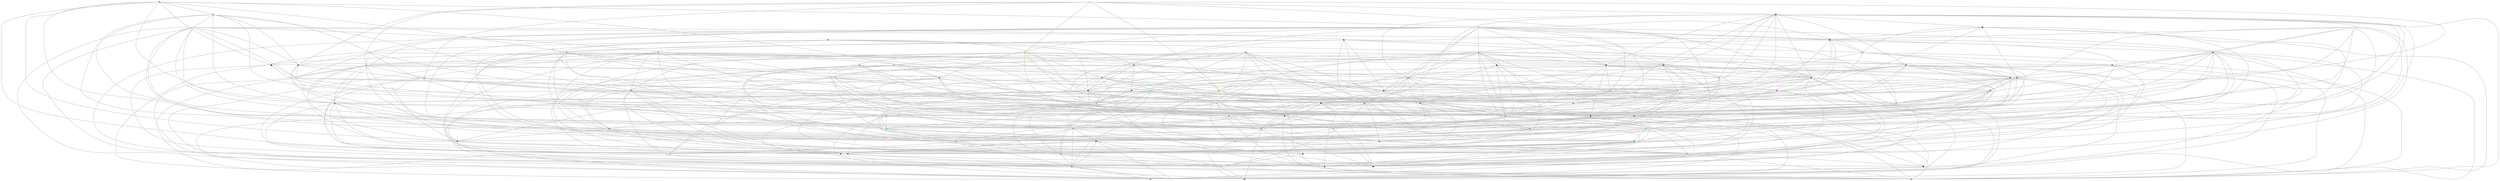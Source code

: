 graph {
	0 [color="#B6B2EB" shape=point]
	1 [color="#7C8F18" shape=point]
	2 [color="#D813F3" shape=point]
	3 [color="#E1CFB3" shape=point]
	4 [color="#9D7D67" shape=point]
	5 [color="#D76447" shape=point]
	6 [color="#EA4850" shape=point]
	7 [color="#356174" shape=point]
	8 [color="#F5C24D" shape=point]
	9 [color="#181EBA" shape=point]
	10 [color="#F4AB21" shape=point]
	11 [color="#6506E1" shape=point]
	12 [color="#FCCD9B" shape=point]
	13 [color="#6A089D" shape=point]
	14 [color="#40AE7D" shape=point]
	15 [color="#EDF457" shape=point]
	16 [color="#493519" shape=point]
	17 [color="#8E80F7" shape=point]
	18 [color="#16881D" shape=point]
	19 [color="#C1EA8A" shape=point]
	20 [color="#ED1ABD" shape=point]
	21 [color="#02432F" shape=point]
	22 [color="#0F4B32" shape=point]
	23 [color="#5B37B1" shape=point]
	24 [color="#F66473" shape=point]
	25 [color="#55EA45" shape=point]
	26 [color="#B8A8A5" shape=point]
	27 [color="#20E5F9" shape=point]
	28 [color="#B010B2" shape=point]
	29 [color="#C87FC9" shape=point]
	30 [color="#235EF3" shape=point]
	31 [color="#499D46" shape=point]
	32 [color="#038A93" shape=point]
	33 [color="#A4A962" shape=point]
	34 [color="#8C26E2" shape=point]
	35 [color="#3A201A" shape=point]
	36 [color="#827C60" shape=point]
	37 [color="#47A208" shape=point]
	38 [color="#640EA4" shape=point]
	39 [color="#38F391" shape=point]
	40 [color="#2147AE" shape=point]
	41 [color="#DA26EC" shape=point]
	42 [color="#2D2D76" shape=point]
	43 [color="#C7F473" shape=point]
	44 [color="#183AFB" shape=point]
	45 [color="#E58A80" shape=point]
	46 [color="#C4DDE7" shape=point]
	47 [color="#81E295" shape=point]
	48 [color="#FCD6EE" shape=point]
	49 [color="#EDA7AF" shape=point]
	50 [color="#EFB032" shape=point]
	51 [color="#954B51" shape=point]
	52 [color="#CF5566" shape=point]
	53 [color="#9345B4" shape=point]
	54 [color="#D3626A" shape=point]
	55 [color="#5A612B" shape=point]
	56 [color="#4339A3" shape=point]
	57 [color="#26DDE7" shape=point]
	58 [color="#D9F3B2" shape=point]
	59 [color="#FC6F5E" shape=point]
	60 [color="#22F578" shape=point]
	61 [color="#2E884F" shape=point]
	62 [color="#58CDAD" shape=point]
	63 [color="#9BA72B" shape=point]
	64 [color="#927EAC" shape=point]
	65 [color="#B571FB" shape=point]
	66 [color="#42253B" shape=point]
	67 [color="#EB82E4" shape=point]
	68 [color="#E7D2F9" shape=point]
	69 [color="#AF2AF0" shape=point]
	70 [color="#38C28F" shape=point]
	71 [color="#3C485A" shape=point]
	72 [color="#B47C9D" shape=point]
	73 [color="#397F46" shape=point]
	74 [color="#5F2D45" shape=point]
	75 [color="#FA19CC" shape=point]
	76 [color="#DD6F69" shape=point]
	77 [color="#B37990" shape=point]
	78 [color="#6745D2" shape=point]
	79 [color="#002FEF" shape=point]
	80 [color="#E6974F" shape=point]
	81 [color="#E2EC9E" shape=point]
	82 [color="#7D1B7F" shape=point]
	83 [color="#61E378" shape=point]
	84 [color="#CE4575" shape=point]
	85 [color="#16F031" shape=point]
	86 [color="#A6260C" shape=point]
	87 [color="#456E42" shape=point]
	88 [color="#375180" shape=point]
	89 [color="#437CF1" shape=point]
	90 [color="#D789BE" shape=point]
	91 [color="#1830F7" shape=point]
	92 [color="#339263" shape=point]
	93 [color="#4043D0" shape=point]
	94 [color="#53196E" shape=point]
	95 [color="#E2843E" shape=point]
	96 [color="#700200" shape=point]
	97 [color="#02F039" shape=point]
	98 [color="#84799B" shape=point]
	99 [color="#FFE5C5" shape=point]
	0 -- 8 [color=gray]
	0 -- 14 [color=gray]
	0 -- 20 [color=gray]
	0 -- 21 [color=gray]
	0 -- 22 [color=gray]
	0 -- 30 [color=gray]
	0 -- 36 [color=gray]
	0 -- 47 [color=gray]
	0 -- 48 [color=gray]
	0 -- 56 [color=gray]
	0 -- 58 [color=gray]
	0 -- 59 [color=gray]
	0 -- 60 [color=gray]
	0 -- 65 [color=gray]
	0 -- 93 [color=gray]
	0 -- 95 [color=gray]
	0 -- 99 [color=gray]
	1 -- 4 [color=gray]
	1 -- 17 [color=gray]
	1 -- 24 [color=gray]
	1 -- 30 [color=gray]
	1 -- 35 [color=gray]
	1 -- 61 [color=gray]
	1 -- 69 [color=gray]
	1 -- 91 [color=gray]
	1 -- 96 [color=gray]
	2 -- 17 [color=gray]
	2 -- 18 [color=gray]
	2 -- 32 [color=gray]
	2 -- 42 [color=gray]
	2 -- 66 [color=gray]
	2 -- 77 [color=gray]
	2 -- 82 [color=gray]
	2 -- 92 [color=gray]
	3 -- 9 [color=gray]
	3 -- 10 [color=gray]
	3 -- 33 [color=gray]
	3 -- 40 [color=gray]
	3 -- 44 [color=gray]
	3 -- 45 [color=gray]
	3 -- 50 [color=gray]
	3 -- 60 [color=gray]
	4 -- 8 [color=gray]
	4 -- 19 [color=gray]
	4 -- 31 [color=gray]
	4 -- 40 [color=gray]
	4 -- 57 [color=gray]
	4 -- 61 [color=gray]
	4 -- 72 [color=gray]
	4 -- 73 [color=gray]
	5 -- 36 [color=gray]
	5 -- 43 [color=gray]
	5 -- 65 [color=gray]
	5 -- 71 [color=gray]
	5 -- 93 [color=gray]
	6 -- 12 [color=gray]
	6 -- 25 [color=gray]
	6 -- 32 [color=gray]
	6 -- 33 [color=gray]
	6 -- 50 [color=gray]
	6 -- 52 [color=gray]
	6 -- 54 [color=gray]
	6 -- 57 [color=gray]
	6 -- 73 [color=gray]
	6 -- 77 [color=gray]
	6 -- 91 [color=gray]
	7 -- 24 [color=gray]
	7 -- 31 [color=gray]
	7 -- 37 [color=gray]
	7 -- 56 [color=gray]
	7 -- 60 [color=gray]
	7 -- 67 [color=gray]
	7 -- 81 [color=gray]
	7 -- 92 [color=gray]
	8 -- 28 [color=gray]
	8 -- 33 [color=gray]
	8 -- 40 [color=gray]
	8 -- 46 [color=gray]
	8 -- 67 [color=gray]
	8 -- 72 [color=gray]
	9 -- 11 [color=gray]
	9 -- 13 [color=gray]
	9 -- 18 [color=gray]
	9 -- 21 [color=gray]
	9 -- 25 [color=gray]
	9 -- 36 [color=gray]
	9 -- 44 [color=gray]
	9 -- 47 [color=gray]
	9 -- 54 [color=gray]
	9 -- 59 [color=gray]
	9 -- 64 [color=gray]
	9 -- 66 [color=gray]
	9 -- 67 [color=gray]
	9 -- 80 [color=gray]
	9 -- 88 [color=gray]
	9 -- 98 [color=gray]
	10 -- 13 [color=gray]
	10 -- 26 [color=gray]
	10 -- 31 [color=gray]
	10 -- 35 [color=gray]
	10 -- 37 [color=gray]
	10 -- 44 [color=gray]
	10 -- 53 [color=gray]
	10 -- 66 [color=gray]
	10 -- 72 [color=gray]
	10 -- 84 [color=gray]
	10 -- 91 [color=gray]
	11 -- 22 [color=gray]
	11 -- 23 [color=gray]
	11 -- 24 [color=gray]
	11 -- 55 [color=gray]
	11 -- 79 [color=gray]
	11 -- 93 [color=gray]
	11 -- 98 [color=gray]
	12 -- 38 [color=gray]
	12 -- 39 [color=gray]
	12 -- 49 [color=gray]
	12 -- 56 [color=gray]
	12 -- 59 [color=gray]
	12 -- 84 [color=gray]
	12 -- 85 [color=gray]
	12 -- 86 [color=gray]
	12 -- 89 [color=gray]
	13 -- 27 [color=gray]
	13 -- 63 [color=gray]
	13 -- 66 [color=gray]
	13 -- 67 [color=gray]
	13 -- 82 [color=gray]
	13 -- 89 [color=gray]
	14 -- 16 [color=gray]
	14 -- 21 [color=gray]
	14 -- 26 [color=gray]
	14 -- 34 [color=gray]
	14 -- 36 [color=gray]
	14 -- 42 [color=gray]
	14 -- 54 [color=gray]
	14 -- 57 [color=gray]
	14 -- 70 [color=gray]
	14 -- 75 [color=gray]
	14 -- 78 [color=gray]
	14 -- 87 [color=gray]
	14 -- 92 [color=gray]
	15 -- 20 [color=gray]
	15 -- 22 [color=gray]
	15 -- 51 [color=gray]
	15 -- 60 [color=gray]
	15 -- 62 [color=gray]
	15 -- 79 [color=gray]
	15 -- 80 [color=gray]
	15 -- 83 [color=gray]
	16 -- 23 [color=gray]
	16 -- 41 [color=gray]
	16 -- 49 [color=gray]
	16 -- 54 [color=gray]
	16 -- 71 [color=gray]
	16 -- 81 [color=gray]
	16 -- 94 [color=gray]
	17 -- 21 [color=gray]
	17 -- 27 [color=gray]
	17 -- 43 [color=gray]
	17 -- 54 [color=gray]
	17 -- 64 [color=gray]
	17 -- 71 [color=gray]
	17 -- 76 [color=gray]
	17 -- 83 [color=gray]
	17 -- 85 [color=gray]
	17 -- 97 [color=gray]
	18 -- 34 [color=gray]
	18 -- 57 [color=gray]
	18 -- 63 [color=gray]
	18 -- 65 [color=gray]
	18 -- 66 [color=gray]
	18 -- 70 [color=gray]
	18 -- 72 [color=gray]
	18 -- 73 [color=gray]
	18 -- 84 [color=gray]
	18 -- 86 [color=gray]
	18 -- 99 [color=gray]
	19 -- 22 [color=gray]
	19 -- 27 [color=gray]
	19 -- 40 [color=gray]
	19 -- 46 [color=gray]
	19 -- 47 [color=gray]
	19 -- 61 [color=gray]
	19 -- 76 [color=gray]
	19 -- 79 [color=gray]
	19 -- 81 [color=gray]
	19 -- 83 [color=gray]
	19 -- 89 [color=gray]
	20 -- 28 [color=gray]
	20 -- 34 [color=gray]
	20 -- 53 [color=gray]
	20 -- 54 [color=gray]
	20 -- 62 [color=gray]
	20 -- 67 [color=gray]
	20 -- 72 [color=gray]
	20 -- 85 [color=gray]
	20 -- 98 [color=gray]
	20 -- 99 [color=gray]
	21 -- 25 [color=gray]
	21 -- 44 [color=gray]
	21 -- 55 [color=gray]
	21 -- 59 [color=gray]
	21 -- 72 [color=gray]
	21 -- 74 [color=gray]
	21 -- 97 [color=gray]
	21 -- 99 [color=gray]
	22 -- 24 [color=gray]
	22 -- 41 [color=gray]
	22 -- 47 [color=gray]
	22 -- 50 [color=gray]
	22 -- 84 [color=gray]
	22 -- 88 [color=gray]
	22 -- 95 [color=gray]
	23 -- 48 [color=gray]
	23 -- 51 [color=gray]
	23 -- 56 [color=gray]
	23 -- 57 [color=gray]
	23 -- 67 [color=gray]
	23 -- 79 [color=gray]
	23 -- 87 [color=gray]
	23 -- 96 [color=gray]
	24 -- 25 [color=gray]
	24 -- 28 [color=gray]
	24 -- 34 [color=gray]
	24 -- 48 [color=gray]
	24 -- 75 [color=gray]
	24 -- 98 [color=gray]
	25 -- 50 [color=gray]
	25 -- 53 [color=gray]
	25 -- 97 [color=gray]
	26 -- 30 [color=gray]
	26 -- 43 [color=gray]
	26 -- 52 [color=gray]
	26 -- 72 [color=gray]
	26 -- 95 [color=gray]
	26 -- 97 [color=gray]
	27 -- 49 [color=gray]
	27 -- 63 [color=gray]
	27 -- 65 [color=gray]
	27 -- 68 [color=gray]
	27 -- 69 [color=gray]
	27 -- 76 [color=gray]
	28 -- 36 [color=gray]
	28 -- 42 [color=gray]
	28 -- 83 [color=gray]
	28 -- 94 [color=gray]
	28 -- 98 [color=gray]
	29 -- 33 [color=gray]
	29 -- 42 [color=gray]
	29 -- 56 [color=gray]
	29 -- 66 [color=gray]
	29 -- 70 [color=gray]
	29 -- 71 [color=gray]
	29 -- 72 [color=gray]
	29 -- 86 [color=gray]
	29 -- 88 [color=gray]
	29 -- 89 [color=gray]
	29 -- 90 [color=gray]
	30 -- 31 [color=gray]
	30 -- 57 [color=gray]
	30 -- 62 [color=gray]
	30 -- 67 [color=gray]
	30 -- 80 [color=gray]
	30 -- 90 [color=gray]
	31 -- 57 [color=gray]
	31 -- 69 [color=gray]
	31 -- 77 [color=gray]
	31 -- 82 [color=gray]
	31 -- 84 [color=gray]
	31 -- 86 [color=gray]
	31 -- 88 [color=gray]
	32 -- 37 [color=gray]
	32 -- 38 [color=gray]
	32 -- 42 [color=gray]
	32 -- 50 [color=gray]
	32 -- 59 [color=gray]
	32 -- 76 [color=gray]
	32 -- 85 [color=gray]
	32 -- 88 [color=gray]
	33 -- 39 [color=gray]
	33 -- 45 [color=gray]
	33 -- 46 [color=gray]
	33 -- 61 [color=gray]
	33 -- 77 [color=gray]
	33 -- 79 [color=gray]
	33 -- 91 [color=gray]
	33 -- 97 [color=gray]
	33 -- 98 [color=gray]
	34 -- 54 [color=gray]
	34 -- 56 [color=gray]
	34 -- 64 [color=gray]
	34 -- 71 [color=gray]
	34 -- 79 [color=gray]
	34 -- 86 [color=gray]
	35 -- 46 [color=gray]
	35 -- 57 [color=gray]
	36 -- 39 [color=gray]
	36 -- 41 [color=gray]
	36 -- 55 [color=gray]
	36 -- 56 [color=gray]
	36 -- 72 [color=gray]
	36 -- 76 [color=gray]
	36 -- 85 [color=gray]
	36 -- 92 [color=gray]
	37 -- 42 [color=gray]
	37 -- 47 [color=gray]
	37 -- 48 [color=gray]
	37 -- 49 [color=gray]
	37 -- 54 [color=gray]
	37 -- 70 [color=gray]
	37 -- 74 [color=gray]
	37 -- 77 [color=gray]
	37 -- 78 [color=gray]
	37 -- 80 [color=gray]
	38 -- 48 [color=gray]
	38 -- 55 [color=gray]
	38 -- 57 [color=gray]
	38 -- 66 [color=gray]
	38 -- 68 [color=gray]
	38 -- 69 [color=gray]
	39 -- 49 [color=gray]
	39 -- 53 [color=gray]
	39 -- 61 [color=gray]
	39 -- 68 [color=gray]
	39 -- 72 [color=gray]
	39 -- 77 [color=gray]
	40 -- 44 [color=gray]
	40 -- 46 [color=gray]
	40 -- 58 [color=gray]
	40 -- 67 [color=gray]
	40 -- 75 [color=gray]
	41 -- 83 [color=gray]
	41 -- 92 [color=gray]
	42 -- 52 [color=gray]
	42 -- 61 [color=gray]
	42 -- 68 [color=gray]
	42 -- 74 [color=gray]
	42 -- 79 [color=gray]
	42 -- 84 [color=gray]
	42 -- 90 [color=gray]
	43 -- 54 [color=gray]
	43 -- 58 [color=gray]
	43 -- 62 [color=gray]
	43 -- 67 [color=gray]
	43 -- 70 [color=gray]
	43 -- 78 [color=gray]
	43 -- 87 [color=gray]
	43 -- 89 [color=gray]
	43 -- 93 [color=gray]
	44 -- 47 [color=gray]
	44 -- 51 [color=gray]
	44 -- 71 [color=gray]
	44 -- 81 [color=gray]
	44 -- 86 [color=gray]
	44 -- 88 [color=gray]
	44 -- 95 [color=gray]
	44 -- 96 [color=gray]
	45 -- 47 [color=gray]
	45 -- 64 [color=gray]
	45 -- 67 [color=gray]
	45 -- 88 [color=gray]
	45 -- 91 [color=gray]
	46 -- 57 [color=gray]
	46 -- 64 [color=gray]
	46 -- 65 [color=gray]
	46 -- 66 [color=gray]
	46 -- 83 [color=gray]
	47 -- 52 [color=gray]
	47 -- 76 [color=gray]
	47 -- 77 [color=gray]
	47 -- 82 [color=gray]
	47 -- 84 [color=gray]
	48 -- 53 [color=gray]
	48 -- 64 [color=gray]
	48 -- 77 [color=gray]
	48 -- 85 [color=gray]
	49 -- 65 [color=gray]
	49 -- 70 [color=gray]
	49 -- 71 [color=gray]
	49 -- 73 [color=gray]
	49 -- 97 [color=gray]
	49 -- 98 [color=gray]
	50 -- 57 [color=gray]
	50 -- 65 [color=gray]
	50 -- 71 [color=gray]
	50 -- 85 [color=gray]
	51 -- 52 [color=gray]
	51 -- 53 [color=gray]
	51 -- 57 [color=gray]
	51 -- 60 [color=gray]
	51 -- 74 [color=gray]
	51 -- 76 [color=gray]
	51 -- 82 [color=gray]
	52 -- 54 [color=gray]
	52 -- 76 [color=gray]
	52 -- 78 [color=gray]
	52 -- 81 [color=gray]
	52 -- 83 [color=gray]
	53 -- 75 [color=gray]
	53 -- 98 [color=gray]
	54 -- 62 [color=gray]
	54 -- 81 [color=gray]
	54 -- 82 [color=gray]
	55 -- 64 [color=gray]
	55 -- 67 [color=gray]
	55 -- 76 [color=gray]
	55 -- 87 [color=gray]
	55 -- 90 [color=gray]
	55 -- 99 [color=gray]
	56 -- 60 [color=gray]
	56 -- 66 [color=gray]
	56 -- 68 [color=gray]
	57 -- 64 [color=gray]
	57 -- 72 [color=gray]
	57 -- 77 [color=gray]
	57 -- 86 [color=gray]
	57 -- 88 [color=gray]
	57 -- 97 [color=gray]
	58 -- 78 [color=gray]
	58 -- 99 [color=gray]
	59 -- 60 [color=gray]
	59 -- 66 [color=gray]
	59 -- 76 [color=gray]
	59 -- 94 [color=gray]
	60 -- 65 [color=gray]
	60 -- 67 [color=gray]
	61 -- 64 [color=gray]
	61 -- 67 [color=gray]
	61 -- 85 [color=gray]
	61 -- 88 [color=gray]
	61 -- 90 [color=gray]
	61 -- 95 [color=gray]
	61 -- 97 [color=gray]
	62 -- 73 [color=gray]
	62 -- 78 [color=gray]
	62 -- 95 [color=gray]
	63 -- 66 [color=gray]
	63 -- 71 [color=gray]
	63 -- 74 [color=gray]
	63 -- 78 [color=gray]
	63 -- 84 [color=gray]
	63 -- 93 [color=gray]
	64 -- 69 [color=gray]
	64 -- 70 [color=gray]
	64 -- 76 [color=gray]
	64 -- 99 [color=gray]
	65 -- 96 [color=gray]
	66 -- 74 [color=gray]
	66 -- 75 [color=gray]
	66 -- 85 [color=gray]
	66 -- 86 [color=gray]
	66 -- 96 [color=gray]
	67 -- 80 [color=gray]
	67 -- 86 [color=gray]
	68 -- 79 [color=gray]
	68 -- 87 [color=gray]
	69 -- 91 [color=gray]
	69 -- 93 [color=gray]
	70 -- 89 [color=gray]
	70 -- 95 [color=gray]
	71 -- 72 [color=gray]
	71 -- 76 [color=gray]
	71 -- 80 [color=gray]
	71 -- 81 [color=gray]
	71 -- 98 [color=gray]
	72 -- 78 [color=gray]
	72 -- 79 [color=gray]
	72 -- 89 [color=gray]
	72 -- 90 [color=gray]
	72 -- 93 [color=gray]
	72 -- 96 [color=gray]
	73 -- 77 [color=gray]
	73 -- 86 [color=gray]
	73 -- 88 [color=gray]
	73 -- 96 [color=gray]
	74 -- 87 [color=gray]
	74 -- 91 [color=gray]
	74 -- 98 [color=gray]
	75 -- 85 [color=gray]
	75 -- 93 [color=gray]
	76 -- 87 [color=gray]
	76 -- 97 [color=gray]
	77 -- 83 [color=gray]
	77 -- 86 [color=gray]
	77 -- 89 [color=gray]
	78 -- 95 [color=gray]
	79 -- 82 [color=gray]
	79 -- 83 [color=gray]
	79 -- 89 [color=gray]
	79 -- 90 [color=gray]
	79 -- 93 [color=gray]
	79 -- 99 [color=gray]
	80 -- 85 [color=gray]
	80 -- 96 [color=gray]
	82 -- 83 [color=gray]
	83 -- 87 [color=gray]
	85 -- 87 [color=gray]
	85 -- 94 [color=gray]
	88 -- 89 [color=gray]
	89 -- 92 [color=gray]
	89 -- 98 [color=gray]
	89 -- 99 [color=gray]
	91 -- 93 [color=gray]
	93 -- 94 [color=gray]
	95 -- 96 [color=gray]
	95 -- 98 [color=gray]
	95 -- 99 [color=gray]
	97 -- 98 [color=gray]
}
